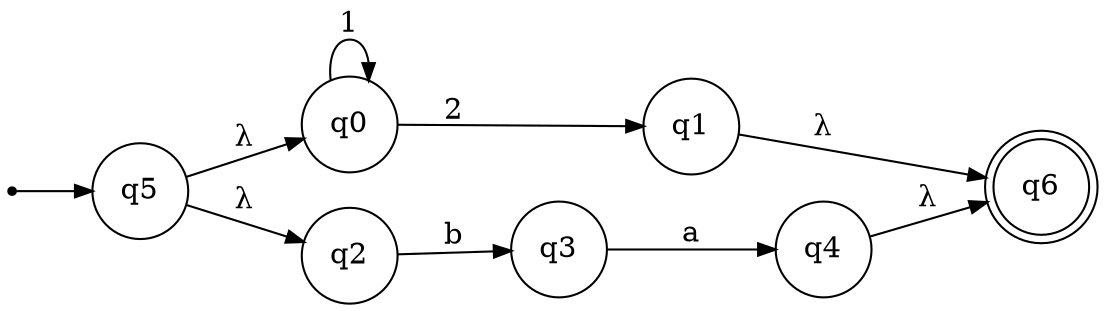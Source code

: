 digraph {
	ranksep=0.5 size="(8, 8)"
	rankdir=LR
	Initial [label="" fontsize=14.0 shape=point]
	q0 [fontsize=14.0 shape=circle]
	q1 [fontsize=14.0 shape=circle]
	q2 [fontsize=14.0 shape=circle]
	q3 [fontsize=14.0 shape=circle]
	q4 [fontsize=14.0 shape=circle]
	q5 [fontsize=14.0 shape=circle]
	q6 [fontsize=14.0 shape=doublecircle]
	Initial -> q5 [arrowsize=0.85]
	q0 -> q0 [label=" 1 " arrowsize=0.85 fontsize=14.0]
	q0 -> q1 [label=" 2 " arrowsize=0.85 fontsize=14.0]
	q1 -> q6 [label=" λ " arrowsize=0.85 fontsize=14.0]
	q2 -> q3 [label=" b " arrowsize=0.85 fontsize=14.0]
	q3 -> q4 [label=" a " arrowsize=0.85 fontsize=14.0]
	q4 -> q6 [label=" λ " arrowsize=0.85 fontsize=14.0]
	q5 -> q2 [label=" λ " arrowsize=0.85 fontsize=14.0]
	q5 -> q0 [label=" λ " arrowsize=0.85 fontsize=14.0]
}
